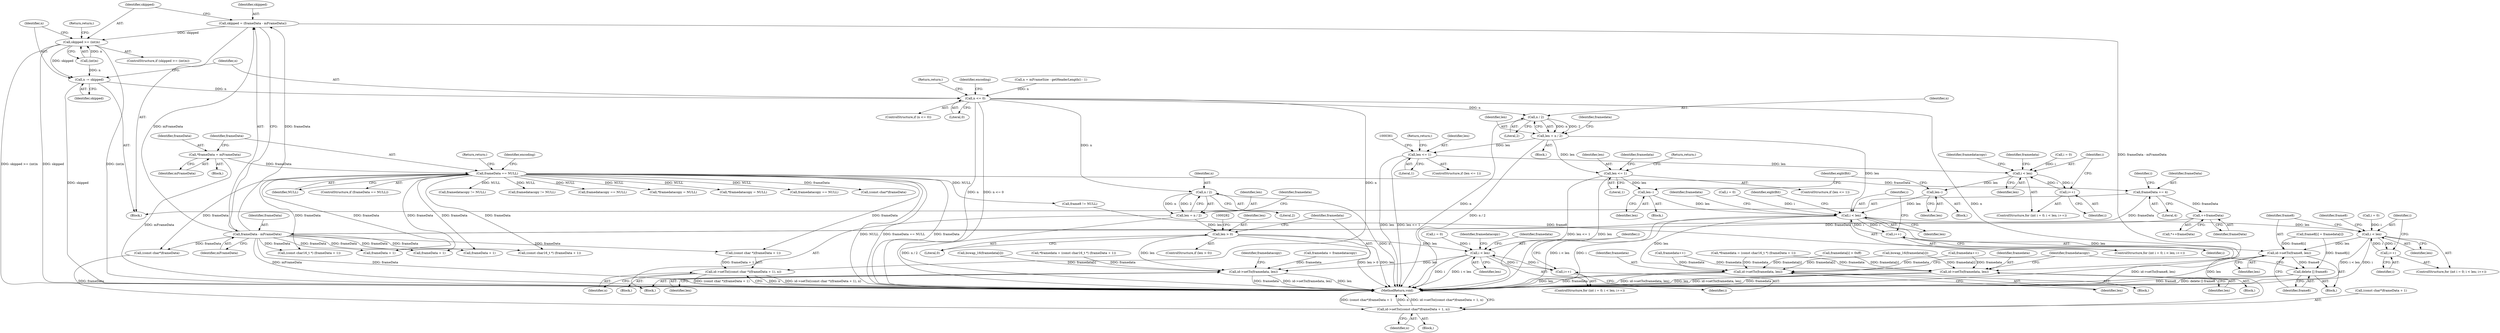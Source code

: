digraph "0_Android_6d0249be2275fd4086783f259f4e2c54722a7c55_0@integer" {
"1000205" [label="(Call,skipped = (frameData - mFrameData))"];
"1000207" [label="(Call,frameData - mFrameData)"];
"1000184" [label="(Call,frameData += 4)"];
"1000116" [label="(Call,frameData == NULL)"];
"1000112" [label="(Call,*frameData = mFrameData)"];
"1000201" [label="(Call,++frameData)"];
"1000211" [label="(Call,skipped >= (int)n)"];
"1000218" [label="(Call,n -= skipped)"];
"1000222" [label="(Call,n <= 0)"];
"1000232" [label="(Call,id->setTo((const char*)frameData + 1, n))"];
"1000245" [label="(Call,id->setTo((const char *)(frameData + 1), n))"];
"1000261" [label="(Call,n / 2)"];
"1000259" [label="(Call,len = n / 2)"];
"1000277" [label="(Call,len > 0)"];
"1000297" [label="(Call,i < len)"];
"1000300" [label="(Call,i++)"];
"1000314" [label="(Call,id->setTo(framedata, len))"];
"1000333" [label="(Call,n / 2)"];
"1000331" [label="(Call,len = n / 2)"];
"1000355" [label="(Call,len <= 1)"];
"1000376" [label="(Call,i < len)"];
"1000379" [label="(Call,i++)"];
"1000395" [label="(Call,len--)"];
"1000423" [label="(Call,i < len)"];
"1000426" [label="(Call,i++)"];
"1000458" [label="(Call,i < len)"];
"1000461" [label="(Call,i++)"];
"1000471" [label="(Call,id->setTo(frame8, len))"];
"1000474" [label="(Call,delete [] frame8)"];
"1000478" [label="(Call,id->setTo(framedata, len))"];
"1000483" [label="(Call,id->setTo(framedata, len))"];
"1000405" [label="(Call,len <= 1)"];
"1000412" [label="(Call,len--)"];
"1000205" [label="(Call,skipped = (frameData - mFrameData))"];
"1000287" [label="(Call,framedatacopy == NULL)"];
"1000333" [label="(Call,n / 2)"];
"1000217" [label="(Return,return;)"];
"1000315" [label="(Identifier,framedata)"];
"1000185" [label="(Identifier,frameData)"];
"1000316" [label="(Identifier,len)"];
"1000373" [label="(Call,i = 0)"];
"1000294" [label="(Call,i = 0)"];
"1000345" [label="(Call,*framedatacopy = NULL)"];
"1000395" [label="(Call,len--)"];
"1000461" [label="(Call,i++)"];
"1000218" [label="(Call,n -= skipped)"];
"1000413" [label="(Identifier,len)"];
"1000307" [label="(Call,bswap_16(framedata[i]))"];
"1000108" [label="(Block,)"];
"1000354" [label="(ControlStructure,if (len <= 1))"];
"1000357" [label="(Literal,1)"];
"1000259" [label="(Call,len = n / 2)"];
"1000377" [label="(Identifier,i)"];
"1000219" [label="(Identifier,n)"];
"1000186" [label="(Literal,4)"];
"1000334" [label="(Identifier,n)"];
"1000410" [label="(Call,framedata++)"];
"1000276" [label="(ControlStructure,if (len > 0))"];
"1000305" [label="(Identifier,framedatacopy)"];
"1000404" [label="(ControlStructure,if (len <= 1))"];
"1000425" [label="(Identifier,len)"];
"1000478" [label="(Call,id->setTo(framedata, len))"];
"1000248" [label="(Call,frameData + 1)"];
"1000329" [label="(Block,)"];
"1000386" [label="(Call,bswap_16(framedata[i]))"];
"1000207" [label="(Call,frameData - mFrameData)"];
"1000384" [label="(Identifier,framedatacopy)"];
"1000114" [label="(Identifier,mFrameData)"];
"1000420" [label="(Call,i = 0)"];
"1000273" [label="(Call,*framedatacopy = NULL)"];
"1000407" [label="(Literal,1)"];
"1000482" [label="(Block,)"];
"1000251" [label="(Identifier,n)"];
"1000423" [label="(Call,i < len)"];
"1000300" [label="(Call,i++)"];
"1000488" [label="(Identifier,framedatacopy)"];
"1000458" [label="(Call,i < len)"];
"1000464" [label="(Call,frame8[i] = framedata[i])"];
"1000371" [label="(ControlStructure,for (int i = 0; i < len; i++))"];
"1000441" [label="(Identifier,eightBit)"];
"1000466" [label="(Identifier,frame8)"];
"1000211" [label="(Call,skipped >= (int)n)"];
"1000113" [label="(Identifier,frameData)"];
"1000120" [label="(Return,return;)"];
"1000432" [label="(Identifier,framedata)"];
"1000477" [label="(Block,)"];
"1000493" [label="(MethodReturn,void)"];
"1000366" [label="(Call,framedatacopy == NULL)"];
"1000353" [label="(Block,)"];
"1000200" [label="(Call,*++frameData)"];
"1000299" [label="(Identifier,len)"];
"1000267" [label="(Call,(const char16_t *) (frameData + 1))"];
"1000337" [label="(Call,*framedata = (const char16_t *) (frameData + 1))"];
"1000160" [label="(Call,(const char*)frameData)"];
"1000462" [label="(Identifier,i)"];
"1000232" [label="(Call,id->setTo((const char*)frameData + 1, n))"];
"1000238" [label="(Identifier,n)"];
"1000222" [label="(Call,n <= 0)"];
"1000221" [label="(ControlStructure,if (n <= 0))"];
"1000341" [label="(Call,frameData + 1)"];
"1000359" [label="(Return,return;)"];
"1000393" [label="(Call,framedata++)"];
"1000376" [label="(Call,i < len)"];
"1000474" [label="(Call,delete [] frame8)"];
"1000430" [label="(Call,framedata[i] > 0xff)"];
"1000314" [label="(Call,id->setTo(framedata, len))"];
"1000339" [label="(Call,(const char16_t *) (frameData + 1))"];
"1000379" [label="(Call,i++)"];
"1000479" [label="(Identifier,framedata)"];
"1000234" [label="(Call,(const char*)frameData)"];
"1000416" [label="(Identifier,eightBit)"];
"1000485" [label="(Identifier,len)"];
"1000301" [label="(Identifier,i)"];
"1000298" [label="(Identifier,i)"];
"1000226" [label="(Return,return;)"];
"1000206" [label="(Identifier,skipped)"];
"1000233" [label="(Call,(const char*)frameData + 1)"];
"1000277" [label="(Call,len > 0)"];
"1000257" [label="(Block,)"];
"1000209" [label="(Identifier,mFrameData)"];
"1000265" [label="(Call,*framedata = (const char16_t *) (frameData + 1))"];
"1000427" [label="(Identifier,i)"];
"1000471" [label="(Call,id->setTo(frame8, len))"];
"1000411" [label="(Identifier,framedata)"];
"1000262" [label="(Identifier,n)"];
"1000244" [label="(Block,)"];
"1000335" [label="(Literal,2)"];
"1000449" [label="(Call,frame8 != NULL)"];
"1000116" [label="(Call,frameData == NULL)"];
"1000424" [label="(Identifier,i)"];
"1000356" [label="(Identifier,len)"];
"1000118" [label="(Identifier,NULL)"];
"1000412" [label="(Call,len--)"];
"1000455" [label="(Call,i = 0)"];
"1000115" [label="(ControlStructure,if (frameData == NULL))"];
"1000319" [label="(Identifier,framedatacopy)"];
"1000231" [label="(Block,)"];
"1000338" [label="(Identifier,framedata)"];
"1000210" [label="(ControlStructure,if (skipped >= (int)n))"];
"1000297" [label="(Call,i < len)"];
"1000391" [label="(Identifier,framedata)"];
"1000279" [label="(Literal,0)"];
"1000312" [label="(Identifier,framedata)"];
"1000331" [label="(Call,len = n / 2)"];
"1000403" [label="(Block,)"];
"1000201" [label="(Call,++frameData)"];
"1000220" [label="(Identifier,skipped)"];
"1000189" [label="(Identifier,i)"];
"1000269" [label="(Call,frameData + 1)"];
"1000260" [label="(Identifier,len)"];
"1000459" [label="(Identifier,i)"];
"1000246" [label="(Call,(const char *)(frameData + 1))"];
"1000245" [label="(Call,id->setTo((const char *)(frameData + 1), n))"];
"1000261" [label="(Call,n / 2)"];
"1000112" [label="(Call,*frameData = mFrameData)"];
"1000380" [label="(Identifier,i)"];
"1000208" [label="(Identifier,frameData)"];
"1000117" [label="(Identifier,frameData)"];
"1000318" [label="(Call,framedatacopy != NULL)"];
"1000229" [label="(Identifier,encoding)"];
"1000278" [label="(Identifier,len)"];
"1000426" [label="(Call,i++)"];
"1000475" [label="(Identifier,frame8)"];
"1000409" [label="(Return,return;)"];
"1000224" [label="(Literal,0)"];
"1000174" [label="(Call,n = mFrameSize - getHeaderLength() - 1)"];
"1000483" [label="(Call,id->setTo(framedata, len))"];
"1000472" [label="(Identifier,frame8)"];
"1000311" [label="(Call,framedata = framedatacopy)"];
"1000453" [label="(ControlStructure,for (int i = 0; i < len; i++))"];
"1000202" [label="(Identifier,frameData)"];
"1000355" [label="(Call,len <= 1)"];
"1000406" [label="(Identifier,len)"];
"1000452" [label="(Block,)"];
"1000213" [label="(Call,(int)n)"];
"1000378" [label="(Identifier,len)"];
"1000405" [label="(Call,len <= 1)"];
"1000473" [label="(Identifier,len)"];
"1000396" [label="(Identifier,len)"];
"1000212" [label="(Identifier,skipped)"];
"1000487" [label="(Call,framedatacopy != NULL)"];
"1000292" [label="(ControlStructure,for (int i = 0; i < len; i++))"];
"1000460" [label="(Identifier,len)"];
"1000332" [label="(Identifier,len)"];
"1000480" [label="(Identifier,len)"];
"1000266" [label="(Identifier,framedata)"];
"1000123" [label="(Identifier,encoding)"];
"1000184" [label="(Call,frameData += 4)"];
"1000263" [label="(Literal,2)"];
"1000223" [label="(Identifier,n)"];
"1000484" [label="(Identifier,framedata)"];
"1000183" [label="(Block,)"];
"1000418" [label="(ControlStructure,for (int i = 0; i < len; i++))"];
"1000205" -> "1000183"  [label="AST: "];
"1000205" -> "1000207"  [label="CFG: "];
"1000206" -> "1000205"  [label="AST: "];
"1000207" -> "1000205"  [label="AST: "];
"1000212" -> "1000205"  [label="CFG: "];
"1000205" -> "1000493"  [label="DDG: frameData - mFrameData"];
"1000207" -> "1000205"  [label="DDG: frameData"];
"1000207" -> "1000205"  [label="DDG: mFrameData"];
"1000205" -> "1000211"  [label="DDG: skipped"];
"1000207" -> "1000209"  [label="CFG: "];
"1000208" -> "1000207"  [label="AST: "];
"1000209" -> "1000207"  [label="AST: "];
"1000207" -> "1000493"  [label="DDG: mFrameData"];
"1000207" -> "1000493"  [label="DDG: frameData"];
"1000184" -> "1000207"  [label="DDG: frameData"];
"1000201" -> "1000207"  [label="DDG: frameData"];
"1000207" -> "1000234"  [label="DDG: frameData"];
"1000207" -> "1000246"  [label="DDG: frameData"];
"1000207" -> "1000248"  [label="DDG: frameData"];
"1000207" -> "1000267"  [label="DDG: frameData"];
"1000207" -> "1000269"  [label="DDG: frameData"];
"1000207" -> "1000339"  [label="DDG: frameData"];
"1000207" -> "1000341"  [label="DDG: frameData"];
"1000184" -> "1000183"  [label="AST: "];
"1000184" -> "1000186"  [label="CFG: "];
"1000185" -> "1000184"  [label="AST: "];
"1000186" -> "1000184"  [label="AST: "];
"1000189" -> "1000184"  [label="CFG: "];
"1000116" -> "1000184"  [label="DDG: frameData"];
"1000184" -> "1000201"  [label="DDG: frameData"];
"1000116" -> "1000115"  [label="AST: "];
"1000116" -> "1000118"  [label="CFG: "];
"1000117" -> "1000116"  [label="AST: "];
"1000118" -> "1000116"  [label="AST: "];
"1000120" -> "1000116"  [label="CFG: "];
"1000123" -> "1000116"  [label="CFG: "];
"1000116" -> "1000493"  [label="DDG: frameData"];
"1000116" -> "1000493"  [label="DDG: NULL"];
"1000116" -> "1000493"  [label="DDG: frameData == NULL"];
"1000112" -> "1000116"  [label="DDG: frameData"];
"1000116" -> "1000160"  [label="DDG: frameData"];
"1000116" -> "1000234"  [label="DDG: frameData"];
"1000116" -> "1000246"  [label="DDG: frameData"];
"1000116" -> "1000248"  [label="DDG: frameData"];
"1000116" -> "1000267"  [label="DDG: frameData"];
"1000116" -> "1000269"  [label="DDG: frameData"];
"1000116" -> "1000273"  [label="DDG: NULL"];
"1000116" -> "1000287"  [label="DDG: NULL"];
"1000116" -> "1000318"  [label="DDG: NULL"];
"1000116" -> "1000339"  [label="DDG: frameData"];
"1000116" -> "1000341"  [label="DDG: frameData"];
"1000116" -> "1000345"  [label="DDG: NULL"];
"1000116" -> "1000366"  [label="DDG: NULL"];
"1000116" -> "1000449"  [label="DDG: NULL"];
"1000116" -> "1000487"  [label="DDG: NULL"];
"1000112" -> "1000108"  [label="AST: "];
"1000112" -> "1000114"  [label="CFG: "];
"1000113" -> "1000112"  [label="AST: "];
"1000114" -> "1000112"  [label="AST: "];
"1000117" -> "1000112"  [label="CFG: "];
"1000112" -> "1000493"  [label="DDG: mFrameData"];
"1000201" -> "1000200"  [label="AST: "];
"1000201" -> "1000202"  [label="CFG: "];
"1000202" -> "1000201"  [label="AST: "];
"1000200" -> "1000201"  [label="CFG: "];
"1000211" -> "1000210"  [label="AST: "];
"1000211" -> "1000213"  [label="CFG: "];
"1000212" -> "1000211"  [label="AST: "];
"1000213" -> "1000211"  [label="AST: "];
"1000217" -> "1000211"  [label="CFG: "];
"1000219" -> "1000211"  [label="CFG: "];
"1000211" -> "1000493"  [label="DDG: skipped"];
"1000211" -> "1000493"  [label="DDG: (int)n"];
"1000211" -> "1000493"  [label="DDG: skipped >= (int)n"];
"1000213" -> "1000211"  [label="DDG: n"];
"1000211" -> "1000218"  [label="DDG: skipped"];
"1000218" -> "1000183"  [label="AST: "];
"1000218" -> "1000220"  [label="CFG: "];
"1000219" -> "1000218"  [label="AST: "];
"1000220" -> "1000218"  [label="AST: "];
"1000223" -> "1000218"  [label="CFG: "];
"1000218" -> "1000493"  [label="DDG: skipped"];
"1000213" -> "1000218"  [label="DDG: n"];
"1000218" -> "1000222"  [label="DDG: n"];
"1000222" -> "1000221"  [label="AST: "];
"1000222" -> "1000224"  [label="CFG: "];
"1000223" -> "1000222"  [label="AST: "];
"1000224" -> "1000222"  [label="AST: "];
"1000226" -> "1000222"  [label="CFG: "];
"1000229" -> "1000222"  [label="CFG: "];
"1000222" -> "1000493"  [label="DDG: n"];
"1000222" -> "1000493"  [label="DDG: n <= 0"];
"1000174" -> "1000222"  [label="DDG: n"];
"1000222" -> "1000232"  [label="DDG: n"];
"1000222" -> "1000245"  [label="DDG: n"];
"1000222" -> "1000261"  [label="DDG: n"];
"1000222" -> "1000333"  [label="DDG: n"];
"1000232" -> "1000231"  [label="AST: "];
"1000232" -> "1000238"  [label="CFG: "];
"1000233" -> "1000232"  [label="AST: "];
"1000238" -> "1000232"  [label="AST: "];
"1000493" -> "1000232"  [label="CFG: "];
"1000232" -> "1000493"  [label="DDG: (const char*)frameData + 1"];
"1000232" -> "1000493"  [label="DDG: n"];
"1000232" -> "1000493"  [label="DDG: id->setTo((const char*)frameData + 1, n)"];
"1000234" -> "1000232"  [label="DDG: frameData"];
"1000245" -> "1000244"  [label="AST: "];
"1000245" -> "1000251"  [label="CFG: "];
"1000246" -> "1000245"  [label="AST: "];
"1000251" -> "1000245"  [label="AST: "];
"1000493" -> "1000245"  [label="CFG: "];
"1000245" -> "1000493"  [label="DDG: n"];
"1000245" -> "1000493"  [label="DDG: id->setTo((const char *)(frameData + 1), n)"];
"1000245" -> "1000493"  [label="DDG: (const char *)(frameData + 1)"];
"1000246" -> "1000245"  [label="DDG: frameData + 1"];
"1000261" -> "1000259"  [label="AST: "];
"1000261" -> "1000263"  [label="CFG: "];
"1000262" -> "1000261"  [label="AST: "];
"1000263" -> "1000261"  [label="AST: "];
"1000259" -> "1000261"  [label="CFG: "];
"1000261" -> "1000493"  [label="DDG: n"];
"1000261" -> "1000259"  [label="DDG: n"];
"1000261" -> "1000259"  [label="DDG: 2"];
"1000259" -> "1000257"  [label="AST: "];
"1000260" -> "1000259"  [label="AST: "];
"1000266" -> "1000259"  [label="CFG: "];
"1000259" -> "1000493"  [label="DDG: n / 2"];
"1000259" -> "1000277"  [label="DDG: len"];
"1000277" -> "1000276"  [label="AST: "];
"1000277" -> "1000279"  [label="CFG: "];
"1000278" -> "1000277"  [label="AST: "];
"1000279" -> "1000277"  [label="AST: "];
"1000282" -> "1000277"  [label="CFG: "];
"1000315" -> "1000277"  [label="CFG: "];
"1000277" -> "1000493"  [label="DDG: len"];
"1000277" -> "1000493"  [label="DDG: len > 0"];
"1000277" -> "1000297"  [label="DDG: len"];
"1000277" -> "1000314"  [label="DDG: len"];
"1000297" -> "1000292"  [label="AST: "];
"1000297" -> "1000299"  [label="CFG: "];
"1000298" -> "1000297"  [label="AST: "];
"1000299" -> "1000297"  [label="AST: "];
"1000305" -> "1000297"  [label="CFG: "];
"1000312" -> "1000297"  [label="CFG: "];
"1000297" -> "1000493"  [label="DDG: i"];
"1000297" -> "1000493"  [label="DDG: i < len"];
"1000300" -> "1000297"  [label="DDG: i"];
"1000294" -> "1000297"  [label="DDG: i"];
"1000297" -> "1000300"  [label="DDG: i"];
"1000297" -> "1000314"  [label="DDG: len"];
"1000300" -> "1000292"  [label="AST: "];
"1000300" -> "1000301"  [label="CFG: "];
"1000301" -> "1000300"  [label="AST: "];
"1000298" -> "1000300"  [label="CFG: "];
"1000314" -> "1000257"  [label="AST: "];
"1000314" -> "1000316"  [label="CFG: "];
"1000315" -> "1000314"  [label="AST: "];
"1000316" -> "1000314"  [label="AST: "];
"1000319" -> "1000314"  [label="CFG: "];
"1000314" -> "1000493"  [label="DDG: len"];
"1000314" -> "1000493"  [label="DDG: framedata"];
"1000314" -> "1000493"  [label="DDG: id->setTo(framedata, len)"];
"1000311" -> "1000314"  [label="DDG: framedata"];
"1000265" -> "1000314"  [label="DDG: framedata"];
"1000307" -> "1000314"  [label="DDG: framedata[i]"];
"1000333" -> "1000331"  [label="AST: "];
"1000333" -> "1000335"  [label="CFG: "];
"1000334" -> "1000333"  [label="AST: "];
"1000335" -> "1000333"  [label="AST: "];
"1000331" -> "1000333"  [label="CFG: "];
"1000333" -> "1000493"  [label="DDG: n"];
"1000333" -> "1000331"  [label="DDG: n"];
"1000333" -> "1000331"  [label="DDG: 2"];
"1000331" -> "1000329"  [label="AST: "];
"1000332" -> "1000331"  [label="AST: "];
"1000338" -> "1000331"  [label="CFG: "];
"1000331" -> "1000493"  [label="DDG: n / 2"];
"1000331" -> "1000355"  [label="DDG: len"];
"1000331" -> "1000405"  [label="DDG: len"];
"1000331" -> "1000423"  [label="DDG: len"];
"1000355" -> "1000354"  [label="AST: "];
"1000355" -> "1000357"  [label="CFG: "];
"1000356" -> "1000355"  [label="AST: "];
"1000357" -> "1000355"  [label="AST: "];
"1000359" -> "1000355"  [label="CFG: "];
"1000361" -> "1000355"  [label="CFG: "];
"1000355" -> "1000493"  [label="DDG: len"];
"1000355" -> "1000493"  [label="DDG: len <= 1"];
"1000355" -> "1000376"  [label="DDG: len"];
"1000376" -> "1000371"  [label="AST: "];
"1000376" -> "1000378"  [label="CFG: "];
"1000377" -> "1000376"  [label="AST: "];
"1000378" -> "1000376"  [label="AST: "];
"1000384" -> "1000376"  [label="CFG: "];
"1000391" -> "1000376"  [label="CFG: "];
"1000379" -> "1000376"  [label="DDG: i"];
"1000373" -> "1000376"  [label="DDG: i"];
"1000376" -> "1000379"  [label="DDG: i"];
"1000376" -> "1000395"  [label="DDG: len"];
"1000379" -> "1000371"  [label="AST: "];
"1000379" -> "1000380"  [label="CFG: "];
"1000380" -> "1000379"  [label="AST: "];
"1000377" -> "1000379"  [label="CFG: "];
"1000395" -> "1000353"  [label="AST: "];
"1000395" -> "1000396"  [label="CFG: "];
"1000396" -> "1000395"  [label="AST: "];
"1000416" -> "1000395"  [label="CFG: "];
"1000395" -> "1000423"  [label="DDG: len"];
"1000423" -> "1000418"  [label="AST: "];
"1000423" -> "1000425"  [label="CFG: "];
"1000424" -> "1000423"  [label="AST: "];
"1000425" -> "1000423"  [label="AST: "];
"1000432" -> "1000423"  [label="CFG: "];
"1000441" -> "1000423"  [label="CFG: "];
"1000423" -> "1000493"  [label="DDG: i < len"];
"1000423" -> "1000493"  [label="DDG: i"];
"1000426" -> "1000423"  [label="DDG: i"];
"1000420" -> "1000423"  [label="DDG: i"];
"1000412" -> "1000423"  [label="DDG: len"];
"1000423" -> "1000426"  [label="DDG: i"];
"1000423" -> "1000458"  [label="DDG: len"];
"1000423" -> "1000478"  [label="DDG: len"];
"1000423" -> "1000483"  [label="DDG: len"];
"1000426" -> "1000418"  [label="AST: "];
"1000426" -> "1000427"  [label="CFG: "];
"1000427" -> "1000426"  [label="AST: "];
"1000424" -> "1000426"  [label="CFG: "];
"1000458" -> "1000453"  [label="AST: "];
"1000458" -> "1000460"  [label="CFG: "];
"1000459" -> "1000458"  [label="AST: "];
"1000460" -> "1000458"  [label="AST: "];
"1000466" -> "1000458"  [label="CFG: "];
"1000472" -> "1000458"  [label="CFG: "];
"1000458" -> "1000493"  [label="DDG: i"];
"1000458" -> "1000493"  [label="DDG: i < len"];
"1000461" -> "1000458"  [label="DDG: i"];
"1000455" -> "1000458"  [label="DDG: i"];
"1000458" -> "1000461"  [label="DDG: i"];
"1000458" -> "1000471"  [label="DDG: len"];
"1000461" -> "1000453"  [label="AST: "];
"1000461" -> "1000462"  [label="CFG: "];
"1000462" -> "1000461"  [label="AST: "];
"1000459" -> "1000461"  [label="CFG: "];
"1000471" -> "1000452"  [label="AST: "];
"1000471" -> "1000473"  [label="CFG: "];
"1000472" -> "1000471"  [label="AST: "];
"1000473" -> "1000471"  [label="AST: "];
"1000475" -> "1000471"  [label="CFG: "];
"1000471" -> "1000493"  [label="DDG: len"];
"1000471" -> "1000493"  [label="DDG: id->setTo(frame8, len)"];
"1000464" -> "1000471"  [label="DDG: frame8[i]"];
"1000449" -> "1000471"  [label="DDG: frame8"];
"1000471" -> "1000474"  [label="DDG: frame8"];
"1000474" -> "1000452"  [label="AST: "];
"1000474" -> "1000475"  [label="CFG: "];
"1000475" -> "1000474"  [label="AST: "];
"1000488" -> "1000474"  [label="CFG: "];
"1000474" -> "1000493"  [label="DDG: delete [] frame8"];
"1000474" -> "1000493"  [label="DDG: frame8"];
"1000464" -> "1000474"  [label="DDG: frame8[i]"];
"1000478" -> "1000477"  [label="AST: "];
"1000478" -> "1000480"  [label="CFG: "];
"1000479" -> "1000478"  [label="AST: "];
"1000480" -> "1000478"  [label="AST: "];
"1000488" -> "1000478"  [label="CFG: "];
"1000478" -> "1000493"  [label="DDG: framedata"];
"1000478" -> "1000493"  [label="DDG: len"];
"1000478" -> "1000493"  [label="DDG: id->setTo(framedata, len)"];
"1000393" -> "1000478"  [label="DDG: framedata"];
"1000410" -> "1000478"  [label="DDG: framedata"];
"1000337" -> "1000478"  [label="DDG: framedata"];
"1000386" -> "1000478"  [label="DDG: framedata[i]"];
"1000430" -> "1000478"  [label="DDG: framedata[i]"];
"1000483" -> "1000482"  [label="AST: "];
"1000483" -> "1000485"  [label="CFG: "];
"1000484" -> "1000483"  [label="AST: "];
"1000485" -> "1000483"  [label="AST: "];
"1000488" -> "1000483"  [label="CFG: "];
"1000483" -> "1000493"  [label="DDG: id->setTo(framedata, len)"];
"1000483" -> "1000493"  [label="DDG: len"];
"1000483" -> "1000493"  [label="DDG: framedata"];
"1000393" -> "1000483"  [label="DDG: framedata"];
"1000410" -> "1000483"  [label="DDG: framedata"];
"1000337" -> "1000483"  [label="DDG: framedata"];
"1000386" -> "1000483"  [label="DDG: framedata[i]"];
"1000430" -> "1000483"  [label="DDG: framedata[i]"];
"1000405" -> "1000404"  [label="AST: "];
"1000405" -> "1000407"  [label="CFG: "];
"1000406" -> "1000405"  [label="AST: "];
"1000407" -> "1000405"  [label="AST: "];
"1000409" -> "1000405"  [label="CFG: "];
"1000411" -> "1000405"  [label="CFG: "];
"1000405" -> "1000493"  [label="DDG: len <= 1"];
"1000405" -> "1000493"  [label="DDG: len"];
"1000405" -> "1000412"  [label="DDG: len"];
"1000412" -> "1000403"  [label="AST: "];
"1000412" -> "1000413"  [label="CFG: "];
"1000413" -> "1000412"  [label="AST: "];
"1000416" -> "1000412"  [label="CFG: "];
}
